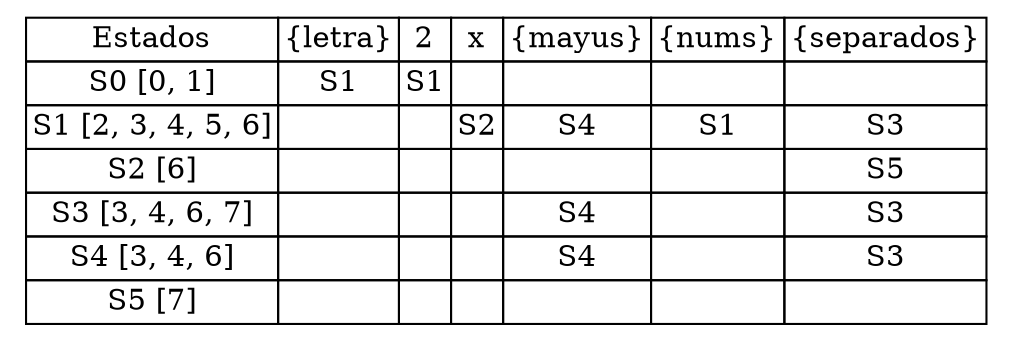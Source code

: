 graph G {rankdir=LR;node [shape = plaintext];nextTable [label = <<table border="0" cellborder="1" cellspacing="0"><tr><td>Estados</td><td>{letra}</td><td>2</td><td>x</td><td>{mayus}</td><td>{nums}</td><td>{separados}</td></tr><tr><td>S0 [0, 1]</td><td>S1</td><td>S1</td><td></td><td></td><td></td><td></td></tr><tr><td>S1 [2, 3, 4, 5, 6]</td><td></td><td></td><td>S2</td><td>S4</td><td>S1</td><td>S3</td></tr><tr><td>S2 [6]</td><td></td><td></td><td></td><td></td><td></td><td>S5</td></tr><tr><td>S3 [3, 4, 6, 7]</td><td></td><td></td><td></td><td>S4</td><td></td><td>S3</td></tr><tr><td>S4 [3, 4, 6]</td><td></td><td></td><td></td><td>S4</td><td></td><td>S3</td></tr><tr><td>S5 [7]</td><td></td><td></td><td></td><td></td><td></td><td></td></tr></table>>];}